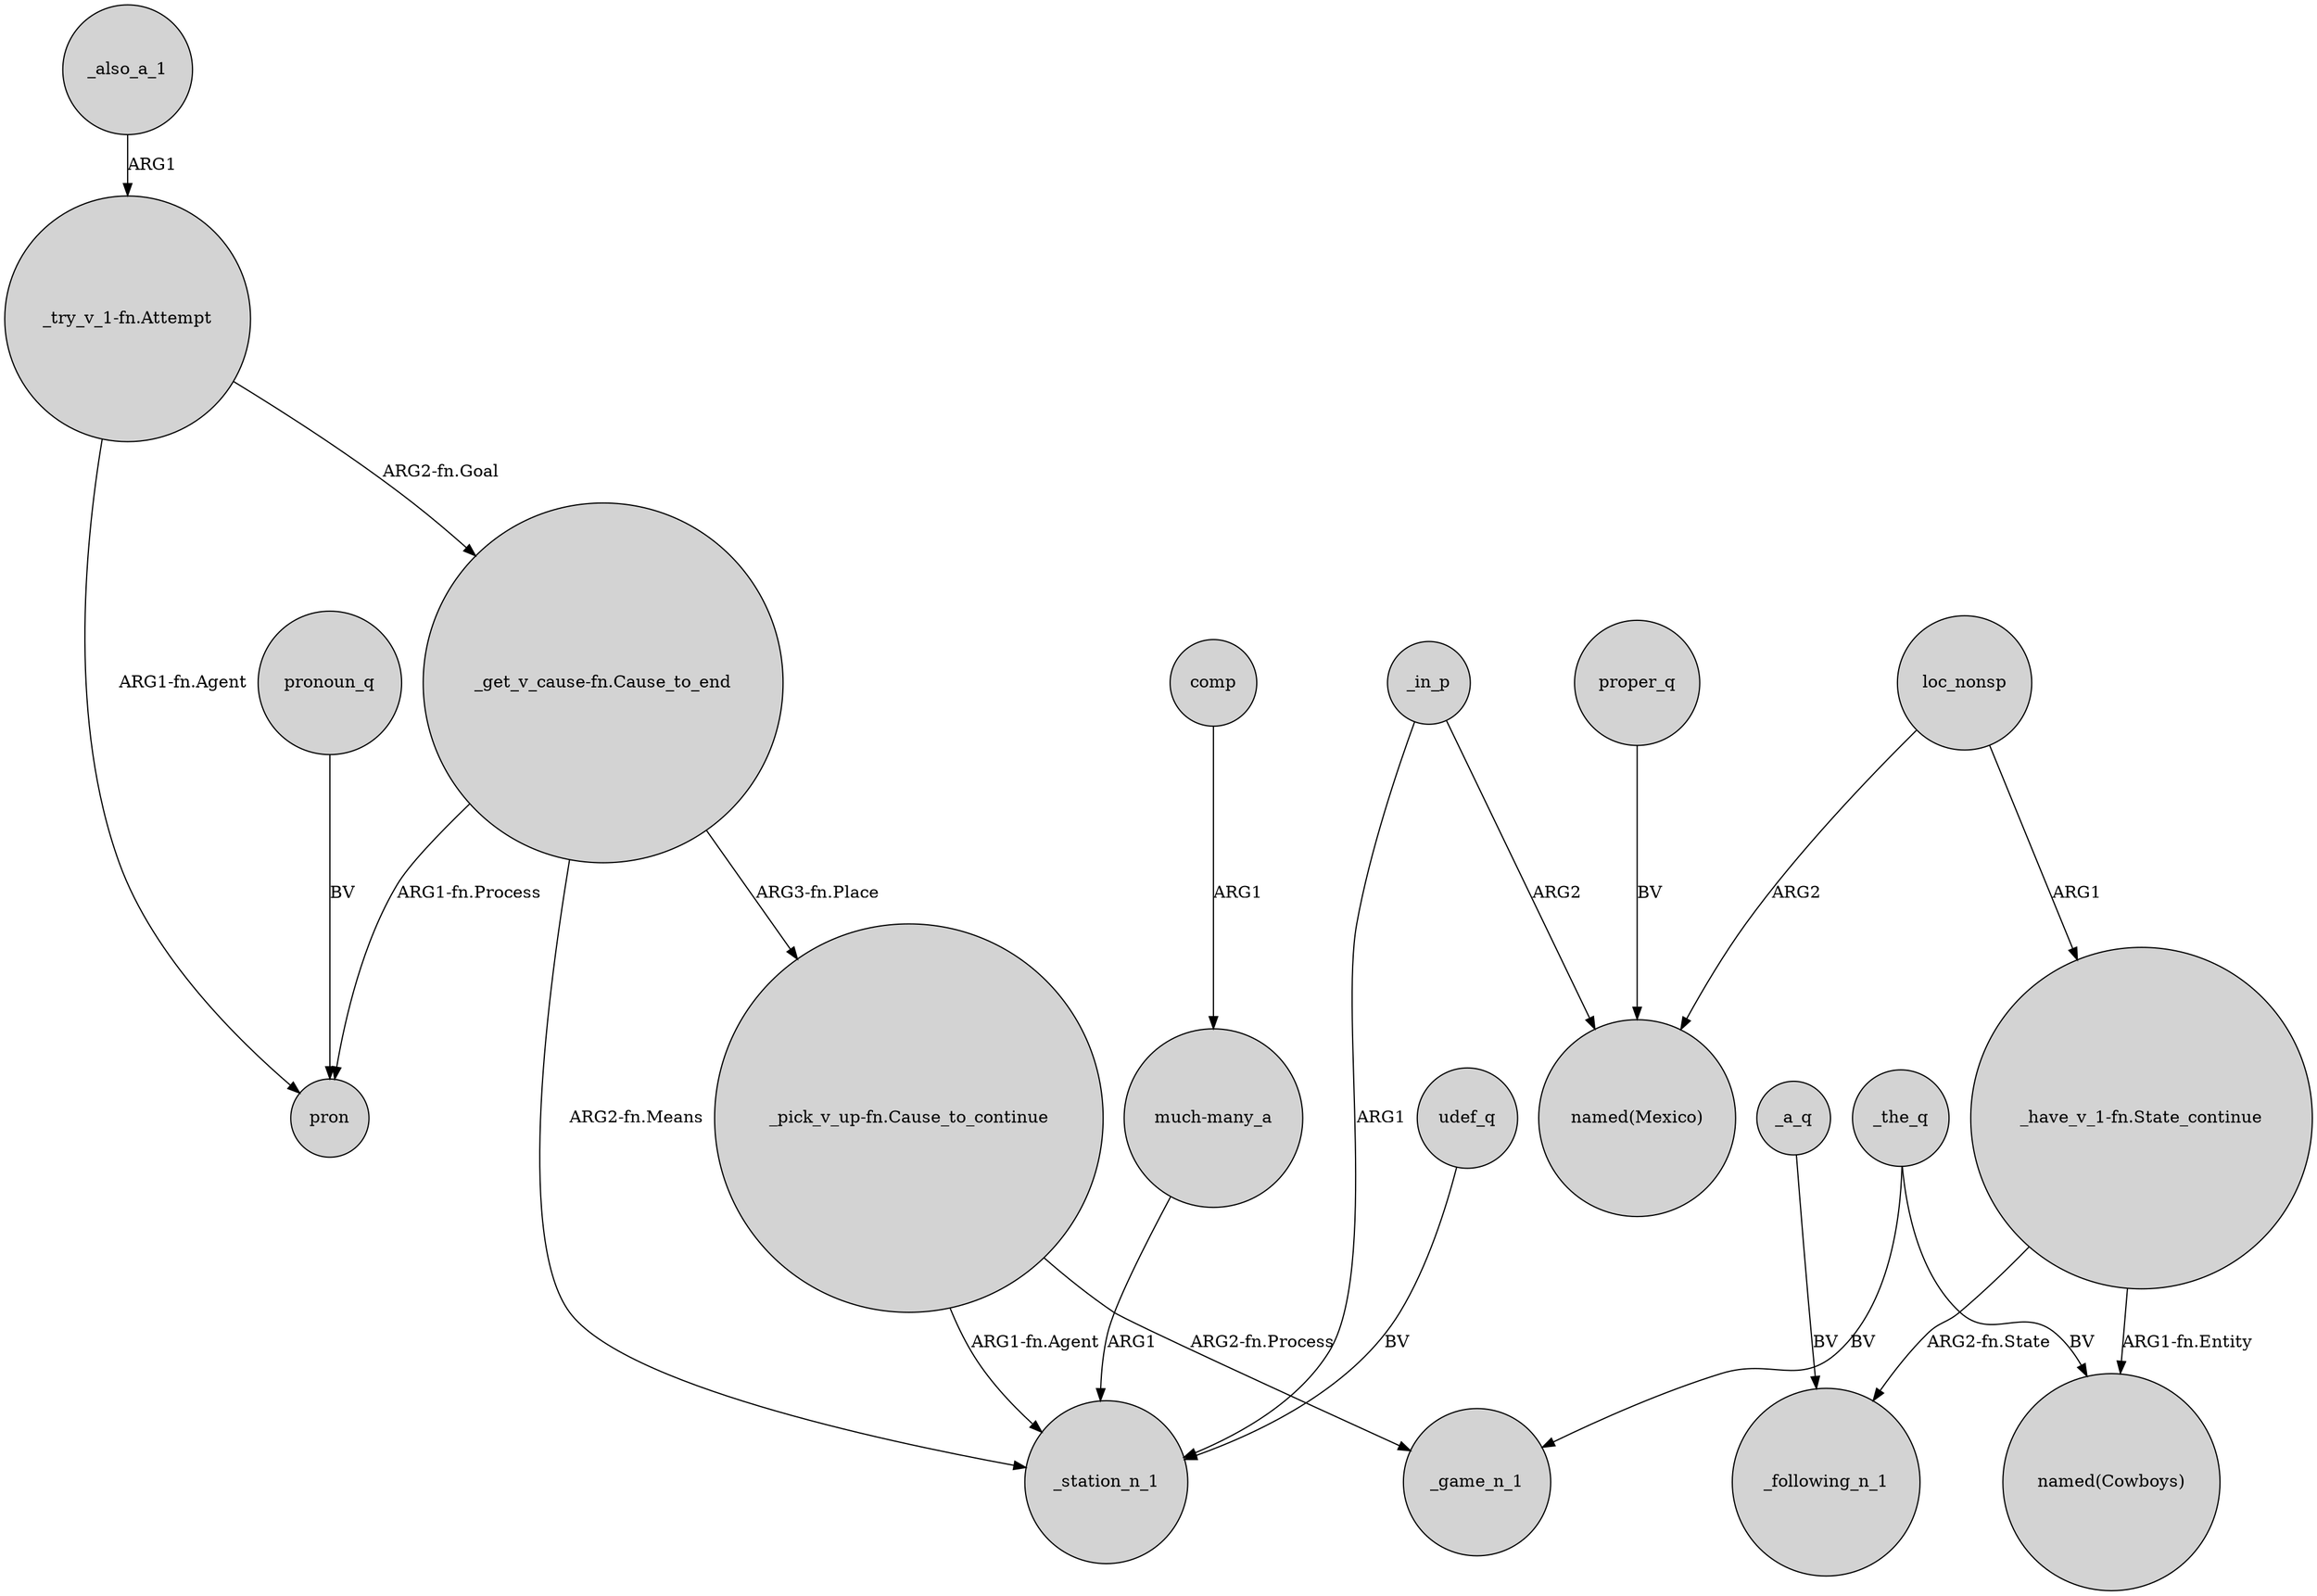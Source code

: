 digraph {
	node [shape=circle style=filled]
	"_try_v_1-fn.Attempt" -> pron [label="ARG1-fn.Agent"]
	"_have_v_1-fn.State_continue" -> _following_n_1 [label="ARG2-fn.State"]
	"_get_v_cause-fn.Cause_to_end" -> "_pick_v_up-fn.Cause_to_continue" [label="ARG3-fn.Place"]
	"_get_v_cause-fn.Cause_to_end" -> _station_n_1 [label="ARG2-fn.Means"]
	_the_q -> "named(Cowboys)" [label=BV]
	proper_q -> "named(Mexico)" [label=BV]
	"much-many_a" -> _station_n_1 [label=ARG1]
	"_get_v_cause-fn.Cause_to_end" -> pron [label="ARG1-fn.Process"]
	pronoun_q -> pron [label=BV]
	comp -> "much-many_a" [label=ARG1]
	_in_p -> _station_n_1 [label=ARG1]
	udef_q -> _station_n_1 [label=BV]
	"_have_v_1-fn.State_continue" -> "named(Cowboys)" [label="ARG1-fn.Entity"]
	loc_nonsp -> "_have_v_1-fn.State_continue" [label=ARG1]
	loc_nonsp -> "named(Mexico)" [label=ARG2]
	_a_q -> _following_n_1 [label=BV]
	_also_a_1 -> "_try_v_1-fn.Attempt" [label=ARG1]
	"_pick_v_up-fn.Cause_to_continue" -> _station_n_1 [label="ARG1-fn.Agent"]
	"_try_v_1-fn.Attempt" -> "_get_v_cause-fn.Cause_to_end" [label="ARG2-fn.Goal"]
	_the_q -> _game_n_1 [label=BV]
	"_pick_v_up-fn.Cause_to_continue" -> _game_n_1 [label="ARG2-fn.Process"]
	_in_p -> "named(Mexico)" [label=ARG2]
}
